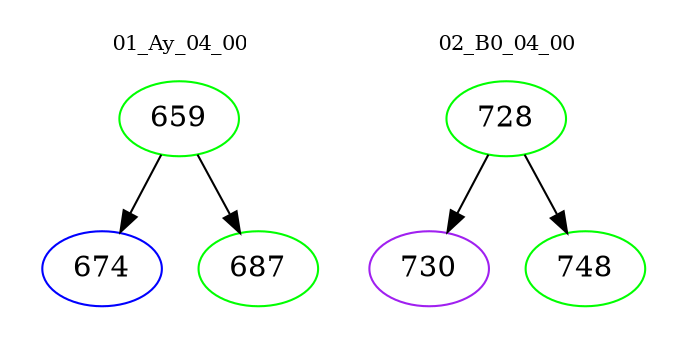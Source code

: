 digraph{
subgraph cluster_0 {
color = white
label = "01_Ay_04_00";
fontsize=10;
T0_659 [label="659", color="green"]
T0_659 -> T0_674 [color="black"]
T0_674 [label="674", color="blue"]
T0_659 -> T0_687 [color="black"]
T0_687 [label="687", color="green"]
}
subgraph cluster_1 {
color = white
label = "02_B0_04_00";
fontsize=10;
T1_728 [label="728", color="green"]
T1_728 -> T1_730 [color="black"]
T1_730 [label="730", color="purple"]
T1_728 -> T1_748 [color="black"]
T1_748 [label="748", color="green"]
}
}

